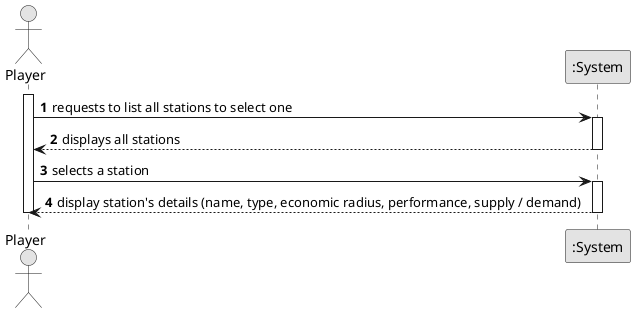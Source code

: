 @startuml
skinparam monochrome true
skinparam packageStyle rectangle
skinparam shadowing false

autonumber

actor "Player" as Player
participant ":System" as System

activate Player

    Player -> System : requests to list all stations to select one
    activate System

        System --> Player : displays all stations
    deactivate System

    Player -> System : selects a station
    activate System

        System --> Player : display station's details (name, type, economic radius, performance, supply / demand)
    deactivate System

deactivate Player

@enduml
